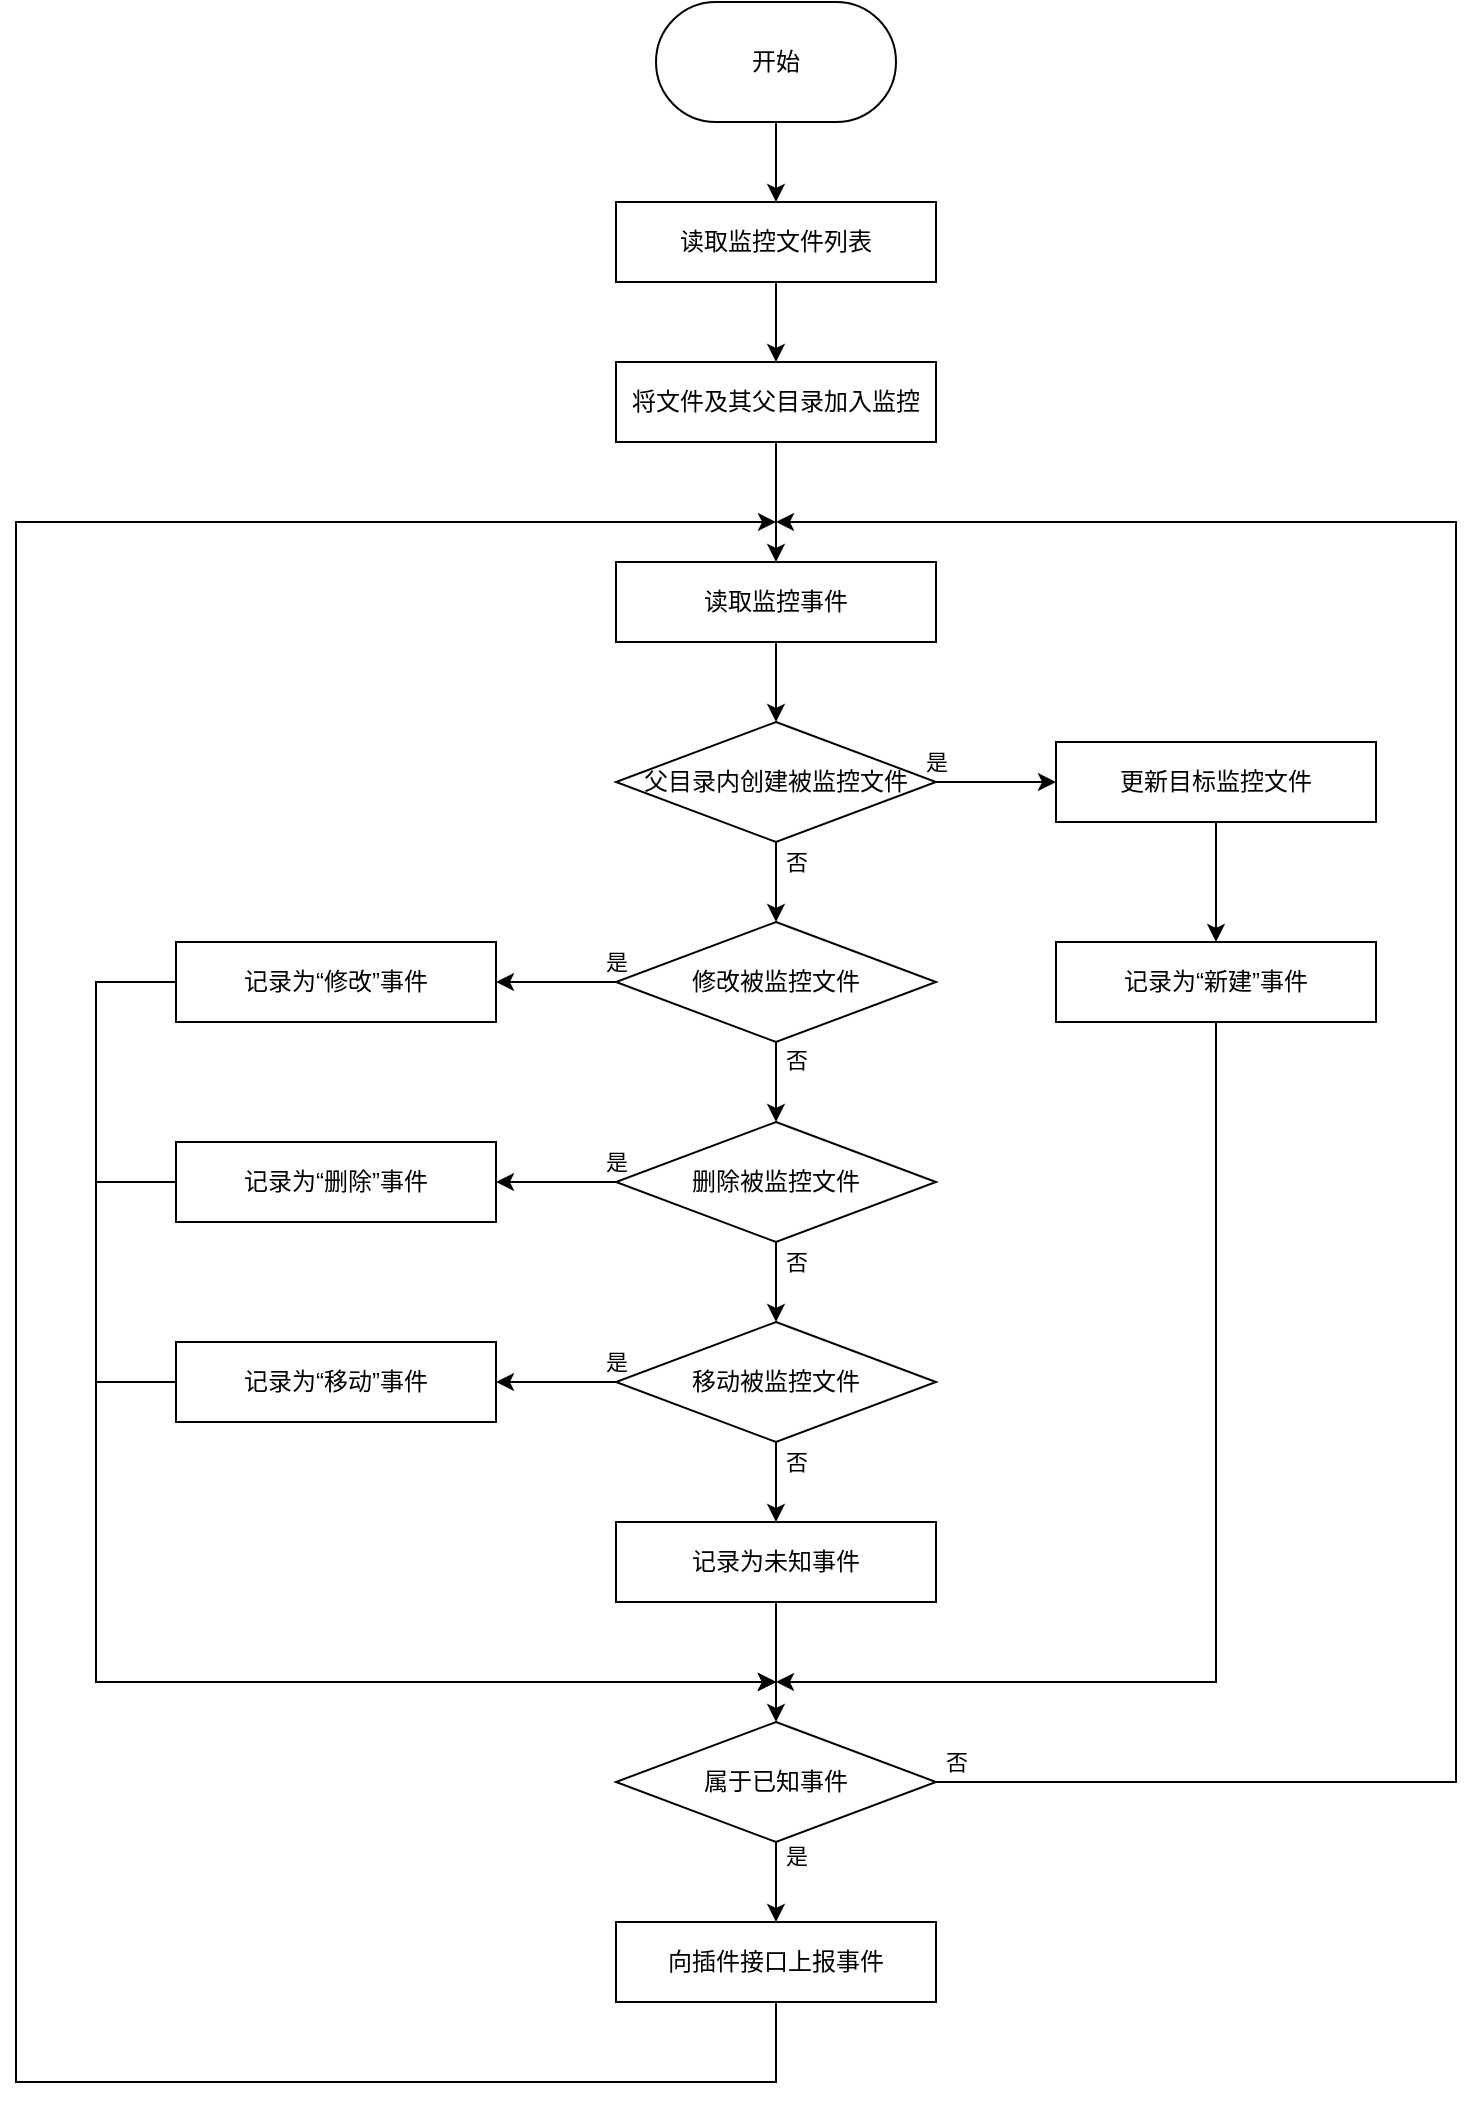 <mxfile version="13.0.3" type="device"><diagram id="K9yFsV3tg78lpzEVAfA0" name="Page-1"><mxGraphModel dx="1422" dy="842" grid="1" gridSize="10" guides="1" tooltips="1" connect="1" arrows="1" fold="1" page="1" pageScale="1" pageWidth="827" pageHeight="1169" math="0" shadow="0"><root><mxCell id="0"/><mxCell id="1" parent="0"/><mxCell id="_WJnVAhELQNUIDvytQG5-8" style="edgeStyle=orthogonalEdgeStyle;rounded=0;orthogonalLoop=1;jettySize=auto;html=1;exitX=0.5;exitY=1;exitDx=0;exitDy=0;entryX=0.5;entryY=0;entryDx=0;entryDy=0;" edge="1" parent="1" source="_WJnVAhELQNUIDvytQG5-1" target="_WJnVAhELQNUIDvytQG5-3"><mxGeometry relative="1" as="geometry"/></mxCell><mxCell id="_WJnVAhELQNUIDvytQG5-1" value="开始" style="rounded=1;whiteSpace=wrap;html=1;arcSize=50;" vertex="1" parent="1"><mxGeometry x="360" y="40" width="120" height="60" as="geometry"/></mxCell><mxCell id="_WJnVAhELQNUIDvytQG5-9" style="edgeStyle=orthogonalEdgeStyle;rounded=0;orthogonalLoop=1;jettySize=auto;html=1;exitX=0.5;exitY=1;exitDx=0;exitDy=0;entryX=0.5;entryY=0;entryDx=0;entryDy=0;" edge="1" parent="1" source="_WJnVAhELQNUIDvytQG5-3" target="_WJnVAhELQNUIDvytQG5-4"><mxGeometry relative="1" as="geometry"/></mxCell><mxCell id="_WJnVAhELQNUIDvytQG5-3" value="读取监控文件列表" style="rounded=0;whiteSpace=wrap;html=1;" vertex="1" parent="1"><mxGeometry x="340" y="140" width="160" height="40" as="geometry"/></mxCell><mxCell id="_WJnVAhELQNUIDvytQG5-10" style="edgeStyle=orthogonalEdgeStyle;rounded=0;orthogonalLoop=1;jettySize=auto;html=1;exitX=0.5;exitY=1;exitDx=0;exitDy=0;entryX=0.5;entryY=0;entryDx=0;entryDy=0;" edge="1" parent="1" source="_WJnVAhELQNUIDvytQG5-4" target="_WJnVAhELQNUIDvytQG5-7"><mxGeometry relative="1" as="geometry"/></mxCell><mxCell id="_WJnVAhELQNUIDvytQG5-4" value="将文件及其父目录加入监控" style="rounded=0;whiteSpace=wrap;html=1;" vertex="1" parent="1"><mxGeometry x="340" y="220" width="160" height="40" as="geometry"/></mxCell><mxCell id="_WJnVAhELQNUIDvytQG5-19" style="edgeStyle=orthogonalEdgeStyle;rounded=0;orthogonalLoop=1;jettySize=auto;html=1;exitX=1;exitY=0.5;exitDx=0;exitDy=0;entryX=0;entryY=0.5;entryDx=0;entryDy=0;" edge="1" parent="1" source="_WJnVAhELQNUIDvytQG5-6" target="_WJnVAhELQNUIDvytQG5-12"><mxGeometry relative="1" as="geometry"/></mxCell><mxCell id="_WJnVAhELQNUIDvytQG5-20" value="是" style="edgeLabel;html=1;align=center;verticalAlign=middle;resizable=0;points=[];" vertex="1" connectable="0" parent="_WJnVAhELQNUIDvytQG5-19"><mxGeometry x="0.2" y="1" relative="1" as="geometry"><mxPoint x="-36" y="-9" as="offset"/></mxGeometry></mxCell><mxCell id="_WJnVAhELQNUIDvytQG5-21" style="edgeStyle=orthogonalEdgeStyle;rounded=0;orthogonalLoop=1;jettySize=auto;html=1;exitX=0.5;exitY=1;exitDx=0;exitDy=0;entryX=0.5;entryY=0;entryDx=0;entryDy=0;" edge="1" parent="1" source="_WJnVAhELQNUIDvytQG5-6" target="_WJnVAhELQNUIDvytQG5-14"><mxGeometry relative="1" as="geometry"/></mxCell><mxCell id="_WJnVAhELQNUIDvytQG5-22" value="否" style="edgeLabel;html=1;align=center;verticalAlign=middle;resizable=0;points=[];" vertex="1" connectable="0" parent="_WJnVAhELQNUIDvytQG5-21"><mxGeometry x="-0.574" y="-3" relative="1" as="geometry"><mxPoint x="13" y="1" as="offset"/></mxGeometry></mxCell><mxCell id="_WJnVAhELQNUIDvytQG5-6" value="父目录内创建被监控文件" style="rhombus;whiteSpace=wrap;html=1;" vertex="1" parent="1"><mxGeometry x="340" y="400" width="160" height="60" as="geometry"/></mxCell><mxCell id="_WJnVAhELQNUIDvytQG5-11" style="edgeStyle=orthogonalEdgeStyle;rounded=0;orthogonalLoop=1;jettySize=auto;html=1;exitX=0.5;exitY=1;exitDx=0;exitDy=0;entryX=0.5;entryY=0;entryDx=0;entryDy=0;" edge="1" parent="1" source="_WJnVAhELQNUIDvytQG5-7" target="_WJnVAhELQNUIDvytQG5-6"><mxGeometry relative="1" as="geometry"/></mxCell><mxCell id="_WJnVAhELQNUIDvytQG5-7" value="读取监控事件" style="rounded=0;whiteSpace=wrap;html=1;" vertex="1" parent="1"><mxGeometry x="340" y="320" width="160" height="40" as="geometry"/></mxCell><mxCell id="_WJnVAhELQNUIDvytQG5-46" style="edgeStyle=orthogonalEdgeStyle;rounded=0;orthogonalLoop=1;jettySize=auto;html=1;exitX=0.5;exitY=1;exitDx=0;exitDy=0;entryX=0.5;entryY=0;entryDx=0;entryDy=0;" edge="1" parent="1" source="_WJnVAhELQNUIDvytQG5-12" target="_WJnVAhELQNUIDvytQG5-13"><mxGeometry relative="1" as="geometry"/></mxCell><mxCell id="_WJnVAhELQNUIDvytQG5-12" value="更新目标监控文件" style="rounded=0;whiteSpace=wrap;html=1;" vertex="1" parent="1"><mxGeometry x="560" y="410" width="160" height="40" as="geometry"/></mxCell><mxCell id="_WJnVAhELQNUIDvytQG5-47" style="edgeStyle=orthogonalEdgeStyle;rounded=0;orthogonalLoop=1;jettySize=auto;html=1;exitX=0.5;exitY=1;exitDx=0;exitDy=0;" edge="1" parent="1" source="_WJnVAhELQNUIDvytQG5-13"><mxGeometry relative="1" as="geometry"><mxPoint x="420" y="880" as="targetPoint"/><Array as="points"><mxPoint x="640" y="880"/></Array></mxGeometry></mxCell><mxCell id="_WJnVAhELQNUIDvytQG5-13" value="记录为“新建”事件" style="rounded=0;whiteSpace=wrap;html=1;" vertex="1" parent="1"><mxGeometry x="560" y="510" width="160" height="40" as="geometry"/></mxCell><mxCell id="_WJnVAhELQNUIDvytQG5-23" style="edgeStyle=orthogonalEdgeStyle;rounded=0;orthogonalLoop=1;jettySize=auto;html=1;exitX=0.5;exitY=1;exitDx=0;exitDy=0;entryX=0.5;entryY=0;entryDx=0;entryDy=0;" edge="1" parent="1" source="_WJnVAhELQNUIDvytQG5-14" target="_WJnVAhELQNUIDvytQG5-15"><mxGeometry relative="1" as="geometry"/></mxCell><mxCell id="_WJnVAhELQNUIDvytQG5-24" value="否" style="edgeLabel;html=1;align=center;verticalAlign=middle;resizable=0;points=[];" vertex="1" connectable="0" parent="_WJnVAhELQNUIDvytQG5-23"><mxGeometry x="-0.561" y="2" relative="1" as="geometry"><mxPoint x="8" as="offset"/></mxGeometry></mxCell><mxCell id="_WJnVAhELQNUIDvytQG5-37" style="edgeStyle=orthogonalEdgeStyle;rounded=0;orthogonalLoop=1;jettySize=auto;html=1;exitX=0;exitY=0.5;exitDx=0;exitDy=0;entryX=1;entryY=0.5;entryDx=0;entryDy=0;" edge="1" parent="1" source="_WJnVAhELQNUIDvytQG5-14" target="_WJnVAhELQNUIDvytQG5-34"><mxGeometry relative="1" as="geometry"/></mxCell><mxCell id="_WJnVAhELQNUIDvytQG5-38" value="是" style="edgeLabel;html=1;align=center;verticalAlign=middle;resizable=0;points=[];" vertex="1" connectable="0" parent="_WJnVAhELQNUIDvytQG5-37"><mxGeometry x="0.28" y="2" relative="1" as="geometry"><mxPoint x="38" y="-12" as="offset"/></mxGeometry></mxCell><mxCell id="_WJnVAhELQNUIDvytQG5-14" value="修改被监控文件" style="rhombus;whiteSpace=wrap;html=1;" vertex="1" parent="1"><mxGeometry x="340" y="500" width="160" height="60" as="geometry"/></mxCell><mxCell id="_WJnVAhELQNUIDvytQG5-25" style="edgeStyle=orthogonalEdgeStyle;rounded=0;orthogonalLoop=1;jettySize=auto;html=1;exitX=0.5;exitY=1;exitDx=0;exitDy=0;entryX=0.5;entryY=0;entryDx=0;entryDy=0;" edge="1" parent="1" source="_WJnVAhELQNUIDvytQG5-15" target="_WJnVAhELQNUIDvytQG5-16"><mxGeometry relative="1" as="geometry"/></mxCell><mxCell id="_WJnVAhELQNUIDvytQG5-26" value="否" style="edgeLabel;html=1;align=center;verticalAlign=middle;resizable=0;points=[];" vertex="1" connectable="0" parent="_WJnVAhELQNUIDvytQG5-25"><mxGeometry x="-0.315" y="-1" relative="1" as="geometry"><mxPoint x="11" y="-4" as="offset"/></mxGeometry></mxCell><mxCell id="_WJnVAhELQNUIDvytQG5-40" style="edgeStyle=orthogonalEdgeStyle;rounded=0;orthogonalLoop=1;jettySize=auto;html=1;exitX=0;exitY=0.5;exitDx=0;exitDy=0;entryX=1;entryY=0.5;entryDx=0;entryDy=0;" edge="1" parent="1" source="_WJnVAhELQNUIDvytQG5-15" target="_WJnVAhELQNUIDvytQG5-35"><mxGeometry relative="1" as="geometry"/></mxCell><mxCell id="_WJnVAhELQNUIDvytQG5-41" value="是" style="edgeLabel;html=1;align=center;verticalAlign=middle;resizable=0;points=[];" vertex="1" connectable="0" parent="_WJnVAhELQNUIDvytQG5-40"><mxGeometry x="0.24" y="-2" relative="1" as="geometry"><mxPoint x="37" y="-8" as="offset"/></mxGeometry></mxCell><mxCell id="_WJnVAhELQNUIDvytQG5-15" value="删除被监控文件" style="rhombus;whiteSpace=wrap;html=1;" vertex="1" parent="1"><mxGeometry x="340" y="600" width="160" height="60" as="geometry"/></mxCell><mxCell id="_WJnVAhELQNUIDvytQG5-27" style="edgeStyle=orthogonalEdgeStyle;rounded=0;orthogonalLoop=1;jettySize=auto;html=1;exitX=0.5;exitY=1;exitDx=0;exitDy=0;entryX=0.5;entryY=0;entryDx=0;entryDy=0;" edge="1" parent="1" source="_WJnVAhELQNUIDvytQG5-16" target="_WJnVAhELQNUIDvytQG5-29"><mxGeometry relative="1" as="geometry"><mxPoint x="550" y="700" as="targetPoint"/></mxGeometry></mxCell><mxCell id="_WJnVAhELQNUIDvytQG5-28" value="否" style="edgeLabel;html=1;align=center;verticalAlign=middle;resizable=0;points=[];" vertex="1" connectable="0" parent="_WJnVAhELQNUIDvytQG5-27"><mxGeometry x="0.178" relative="1" as="geometry"><mxPoint x="10" y="-14" as="offset"/></mxGeometry></mxCell><mxCell id="_WJnVAhELQNUIDvytQG5-39" style="edgeStyle=orthogonalEdgeStyle;rounded=0;orthogonalLoop=1;jettySize=auto;html=1;exitX=0;exitY=0.5;exitDx=0;exitDy=0;entryX=1;entryY=0.5;entryDx=0;entryDy=0;" edge="1" parent="1" source="_WJnVAhELQNUIDvytQG5-16" target="_WJnVAhELQNUIDvytQG5-36"><mxGeometry relative="1" as="geometry"/></mxCell><mxCell id="_WJnVAhELQNUIDvytQG5-42" value="是" style="edgeLabel;html=1;align=center;verticalAlign=middle;resizable=0;points=[];" vertex="1" connectable="0" parent="_WJnVAhELQNUIDvytQG5-39"><mxGeometry x="-0.76" y="-1" relative="1" as="geometry"><mxPoint x="7" y="-9" as="offset"/></mxGeometry></mxCell><mxCell id="_WJnVAhELQNUIDvytQG5-16" value="移动被监控文件" style="rhombus;whiteSpace=wrap;html=1;" vertex="1" parent="1"><mxGeometry x="340" y="700" width="160" height="60" as="geometry"/></mxCell><mxCell id="_WJnVAhELQNUIDvytQG5-31" style="edgeStyle=orthogonalEdgeStyle;rounded=0;orthogonalLoop=1;jettySize=auto;html=1;exitX=0.5;exitY=1;exitDx=0;exitDy=0;entryX=0.5;entryY=0;entryDx=0;entryDy=0;" edge="1" parent="1" source="_WJnVAhELQNUIDvytQG5-17" target="_WJnVAhELQNUIDvytQG5-18"><mxGeometry relative="1" as="geometry"/></mxCell><mxCell id="_WJnVAhELQNUIDvytQG5-32" value="是" style="edgeLabel;html=1;align=center;verticalAlign=middle;resizable=0;points=[];" vertex="1" connectable="0" parent="_WJnVAhELQNUIDvytQG5-31"><mxGeometry x="-0.643" y="4" relative="1" as="geometry"><mxPoint x="6" as="offset"/></mxGeometry></mxCell><mxCell id="_WJnVAhELQNUIDvytQG5-45" style="edgeStyle=orthogonalEdgeStyle;rounded=0;orthogonalLoop=1;jettySize=auto;html=1;exitX=1;exitY=0.5;exitDx=0;exitDy=0;" edge="1" parent="1" source="_WJnVAhELQNUIDvytQG5-17"><mxGeometry relative="1" as="geometry"><mxPoint x="420" y="300" as="targetPoint"/><Array as="points"><mxPoint x="760" y="930"/><mxPoint x="760" y="300"/></Array></mxGeometry></mxCell><mxCell id="_WJnVAhELQNUIDvytQG5-50" value="否" style="edgeLabel;html=1;align=center;verticalAlign=middle;resizable=0;points=[];" vertex="1" connectable="0" parent="_WJnVAhELQNUIDvytQG5-45"><mxGeometry x="-0.917" y="1" relative="1" as="geometry"><mxPoint x="-41" y="-9" as="offset"/></mxGeometry></mxCell><mxCell id="_WJnVAhELQNUIDvytQG5-17" value="属于已知事件" style="rhombus;whiteSpace=wrap;html=1;" vertex="1" parent="1"><mxGeometry x="340" y="900" width="160" height="60" as="geometry"/></mxCell><mxCell id="_WJnVAhELQNUIDvytQG5-44" style="edgeStyle=orthogonalEdgeStyle;rounded=0;orthogonalLoop=1;jettySize=auto;html=1;exitX=0.5;exitY=1;exitDx=0;exitDy=0;" edge="1" parent="1" source="_WJnVAhELQNUIDvytQG5-18"><mxGeometry relative="1" as="geometry"><mxPoint x="420" y="300" as="targetPoint"/><Array as="points"><mxPoint x="420" y="1080"/><mxPoint x="40" y="1080"/><mxPoint x="40" y="300"/></Array></mxGeometry></mxCell><mxCell id="_WJnVAhELQNUIDvytQG5-18" value="向插件接口上报事件" style="rounded=0;whiteSpace=wrap;html=1;" vertex="1" parent="1"><mxGeometry x="340" y="1000" width="160" height="40" as="geometry"/></mxCell><mxCell id="_WJnVAhELQNUIDvytQG5-30" style="edgeStyle=orthogonalEdgeStyle;rounded=0;orthogonalLoop=1;jettySize=auto;html=1;exitX=0.5;exitY=1;exitDx=0;exitDy=0;entryX=0.5;entryY=0;entryDx=0;entryDy=0;" edge="1" parent="1" source="_WJnVAhELQNUIDvytQG5-29" target="_WJnVAhELQNUIDvytQG5-17"><mxGeometry relative="1" as="geometry"/></mxCell><mxCell id="_WJnVAhELQNUIDvytQG5-29" value="记录为未知事件" style="rounded=0;whiteSpace=wrap;html=1;" vertex="1" parent="1"><mxGeometry x="340" y="800" width="160" height="40" as="geometry"/></mxCell><mxCell id="_WJnVAhELQNUIDvytQG5-43" style="edgeStyle=orthogonalEdgeStyle;rounded=0;orthogonalLoop=1;jettySize=auto;html=1;exitX=0;exitY=0.5;exitDx=0;exitDy=0;" edge="1" parent="1" source="_WJnVAhELQNUIDvytQG5-34"><mxGeometry relative="1" as="geometry"><mxPoint x="420" y="880" as="targetPoint"/><Array as="points"><mxPoint x="80" y="530"/><mxPoint x="80" y="880"/></Array></mxGeometry></mxCell><mxCell id="_WJnVAhELQNUIDvytQG5-34" value="记录为“修改”事件" style="rounded=0;whiteSpace=wrap;html=1;" vertex="1" parent="1"><mxGeometry x="120" y="510" width="160" height="40" as="geometry"/></mxCell><mxCell id="_WJnVAhELQNUIDvytQG5-48" style="edgeStyle=orthogonalEdgeStyle;rounded=0;orthogonalLoop=1;jettySize=auto;html=1;exitX=0;exitY=0.5;exitDx=0;exitDy=0;" edge="1" parent="1" source="_WJnVAhELQNUIDvytQG5-35"><mxGeometry relative="1" as="geometry"><mxPoint x="420" y="880" as="targetPoint"/><Array as="points"><mxPoint x="80" y="630"/><mxPoint x="80" y="880"/></Array></mxGeometry></mxCell><mxCell id="_WJnVAhELQNUIDvytQG5-35" value="记录为“删除”事件" style="rounded=0;whiteSpace=wrap;html=1;" vertex="1" parent="1"><mxGeometry x="120" y="610" width="160" height="40" as="geometry"/></mxCell><mxCell id="_WJnVAhELQNUIDvytQG5-49" style="edgeStyle=orthogonalEdgeStyle;rounded=0;orthogonalLoop=1;jettySize=auto;html=1;exitX=0;exitY=0.5;exitDx=0;exitDy=0;" edge="1" parent="1" source="_WJnVAhELQNUIDvytQG5-36"><mxGeometry relative="1" as="geometry"><mxPoint x="420" y="880" as="targetPoint"/><Array as="points"><mxPoint x="80" y="730"/><mxPoint x="80" y="880"/></Array></mxGeometry></mxCell><mxCell id="_WJnVAhELQNUIDvytQG5-36" value="记录为“移动”事件" style="rounded=0;whiteSpace=wrap;html=1;" vertex="1" parent="1"><mxGeometry x="120" y="710" width="160" height="40" as="geometry"/></mxCell></root></mxGraphModel></diagram></mxfile>
